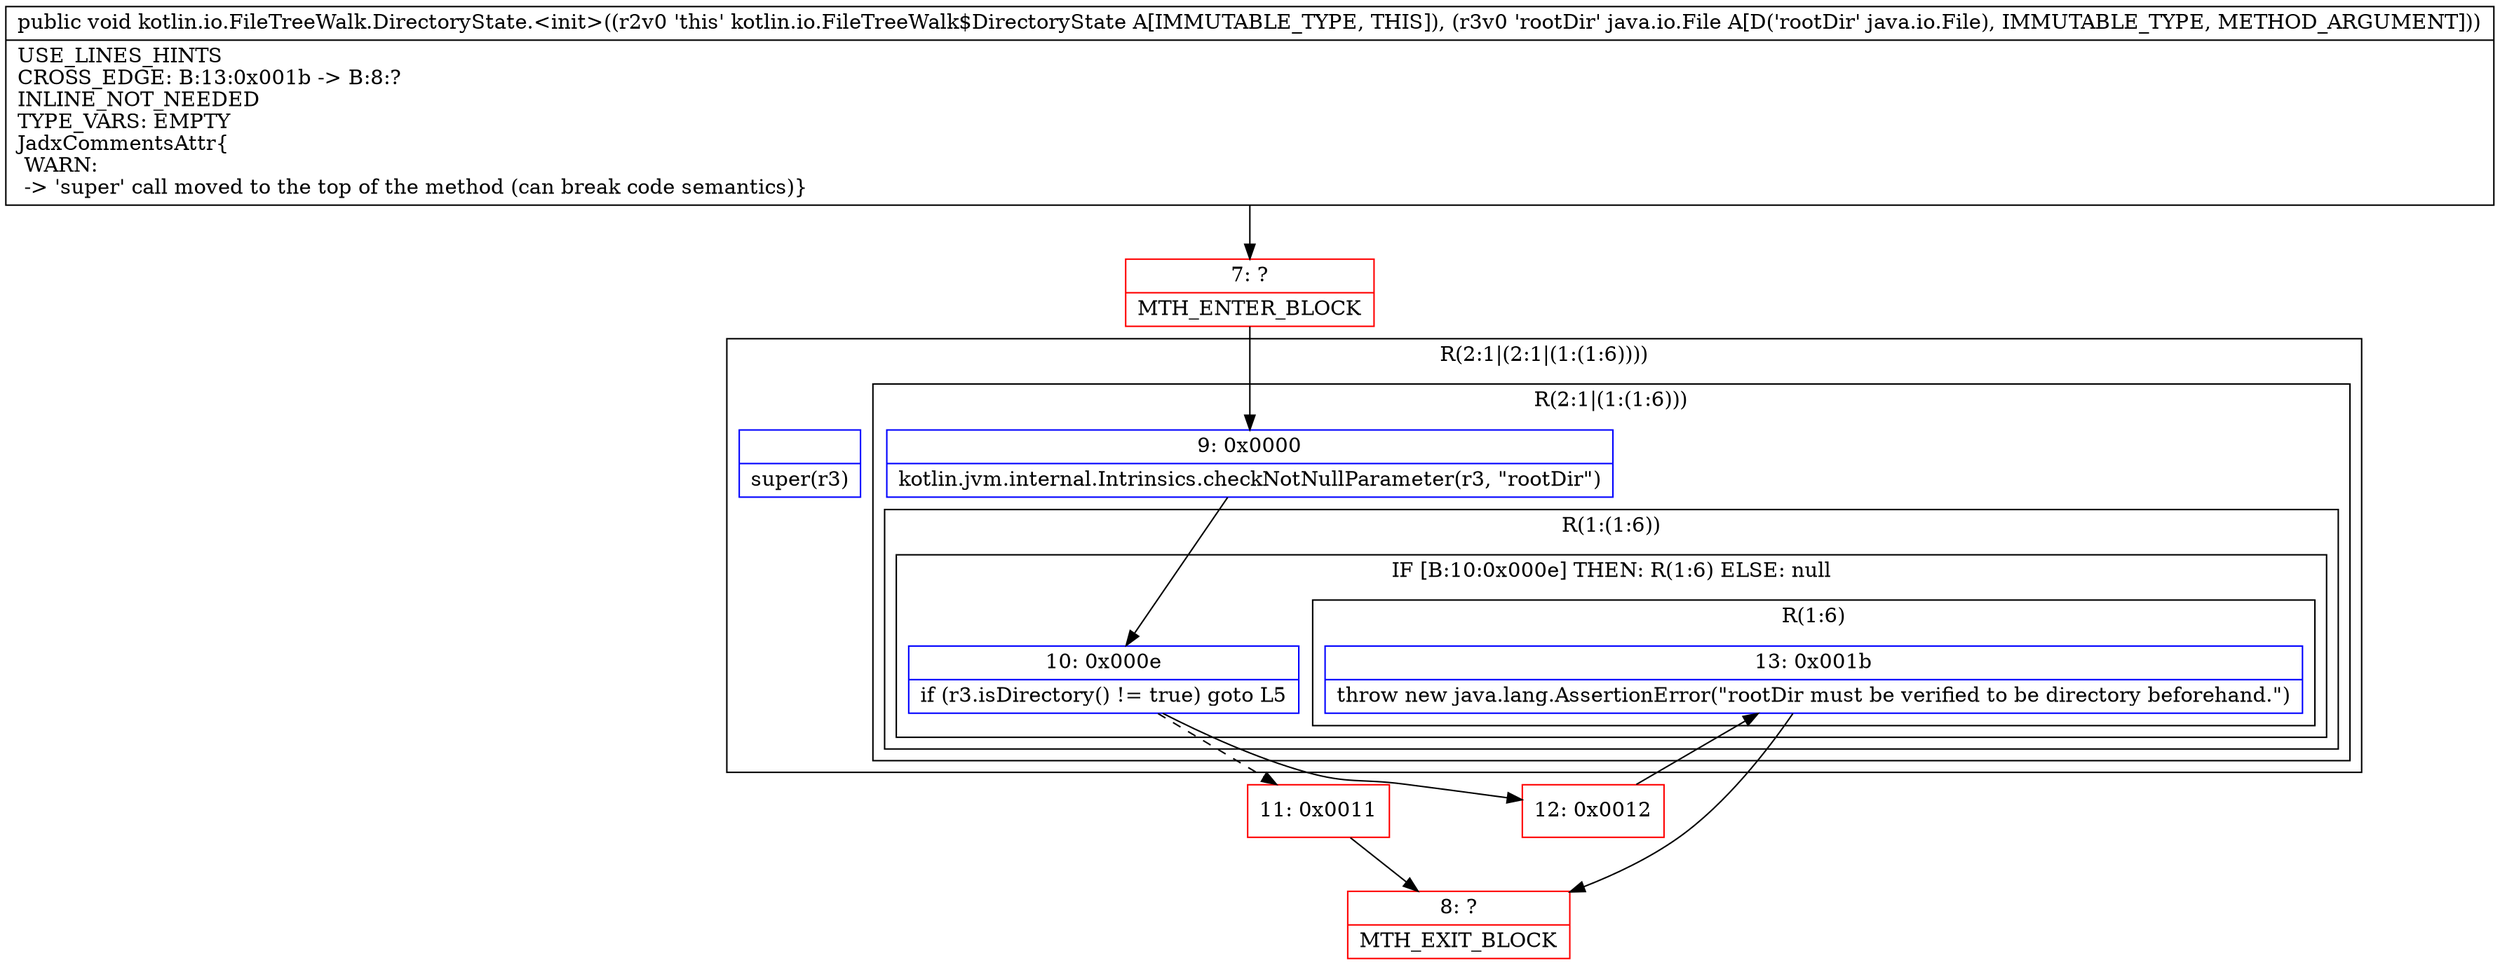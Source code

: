 digraph "CFG forkotlin.io.FileTreeWalk.DirectoryState.\<init\>(Ljava\/io\/File;)V" {
subgraph cluster_Region_1674471941 {
label = "R(2:1|(2:1|(1:(1:6))))";
node [shape=record,color=blue];
Node_InsnContainer_706087248 [shape=record,label="{|super(r3)\l}"];
subgraph cluster_Region_474221296 {
label = "R(2:1|(1:(1:6)))";
node [shape=record,color=blue];
Node_9 [shape=record,label="{9\:\ 0x0000|kotlin.jvm.internal.Intrinsics.checkNotNullParameter(r3, \"rootDir\")\l}"];
subgraph cluster_Region_1874571205 {
label = "R(1:(1:6))";
node [shape=record,color=blue];
subgraph cluster_IfRegion_2142600821 {
label = "IF [B:10:0x000e] THEN: R(1:6) ELSE: null";
node [shape=record,color=blue];
Node_10 [shape=record,label="{10\:\ 0x000e|if (r3.isDirectory() != true) goto L5\l}"];
subgraph cluster_Region_1710470234 {
label = "R(1:6)";
node [shape=record,color=blue];
Node_13 [shape=record,label="{13\:\ 0x001b|throw new java.lang.AssertionError(\"rootDir must be verified to be directory beforehand.\")\l}"];
}
}
}
}
}
Node_7 [shape=record,color=red,label="{7\:\ ?|MTH_ENTER_BLOCK\l}"];
Node_11 [shape=record,color=red,label="{11\:\ 0x0011}"];
Node_8 [shape=record,color=red,label="{8\:\ ?|MTH_EXIT_BLOCK\l}"];
Node_12 [shape=record,color=red,label="{12\:\ 0x0012}"];
MethodNode[shape=record,label="{public void kotlin.io.FileTreeWalk.DirectoryState.\<init\>((r2v0 'this' kotlin.io.FileTreeWalk$DirectoryState A[IMMUTABLE_TYPE, THIS]), (r3v0 'rootDir' java.io.File A[D('rootDir' java.io.File), IMMUTABLE_TYPE, METHOD_ARGUMENT]))  | USE_LINES_HINTS\lCROSS_EDGE: B:13:0x001b \-\> B:8:?\lINLINE_NOT_NEEDED\lTYPE_VARS: EMPTY\lJadxCommentsAttr\{\l WARN: \l \-\> 'super' call moved to the top of the method (can break code semantics)\}\l}"];
MethodNode -> Node_7;Node_9 -> Node_10;
Node_10 -> Node_11[style=dashed];
Node_10 -> Node_12;
Node_13 -> Node_8;
Node_7 -> Node_9;
Node_11 -> Node_8;
Node_12 -> Node_13;
}

